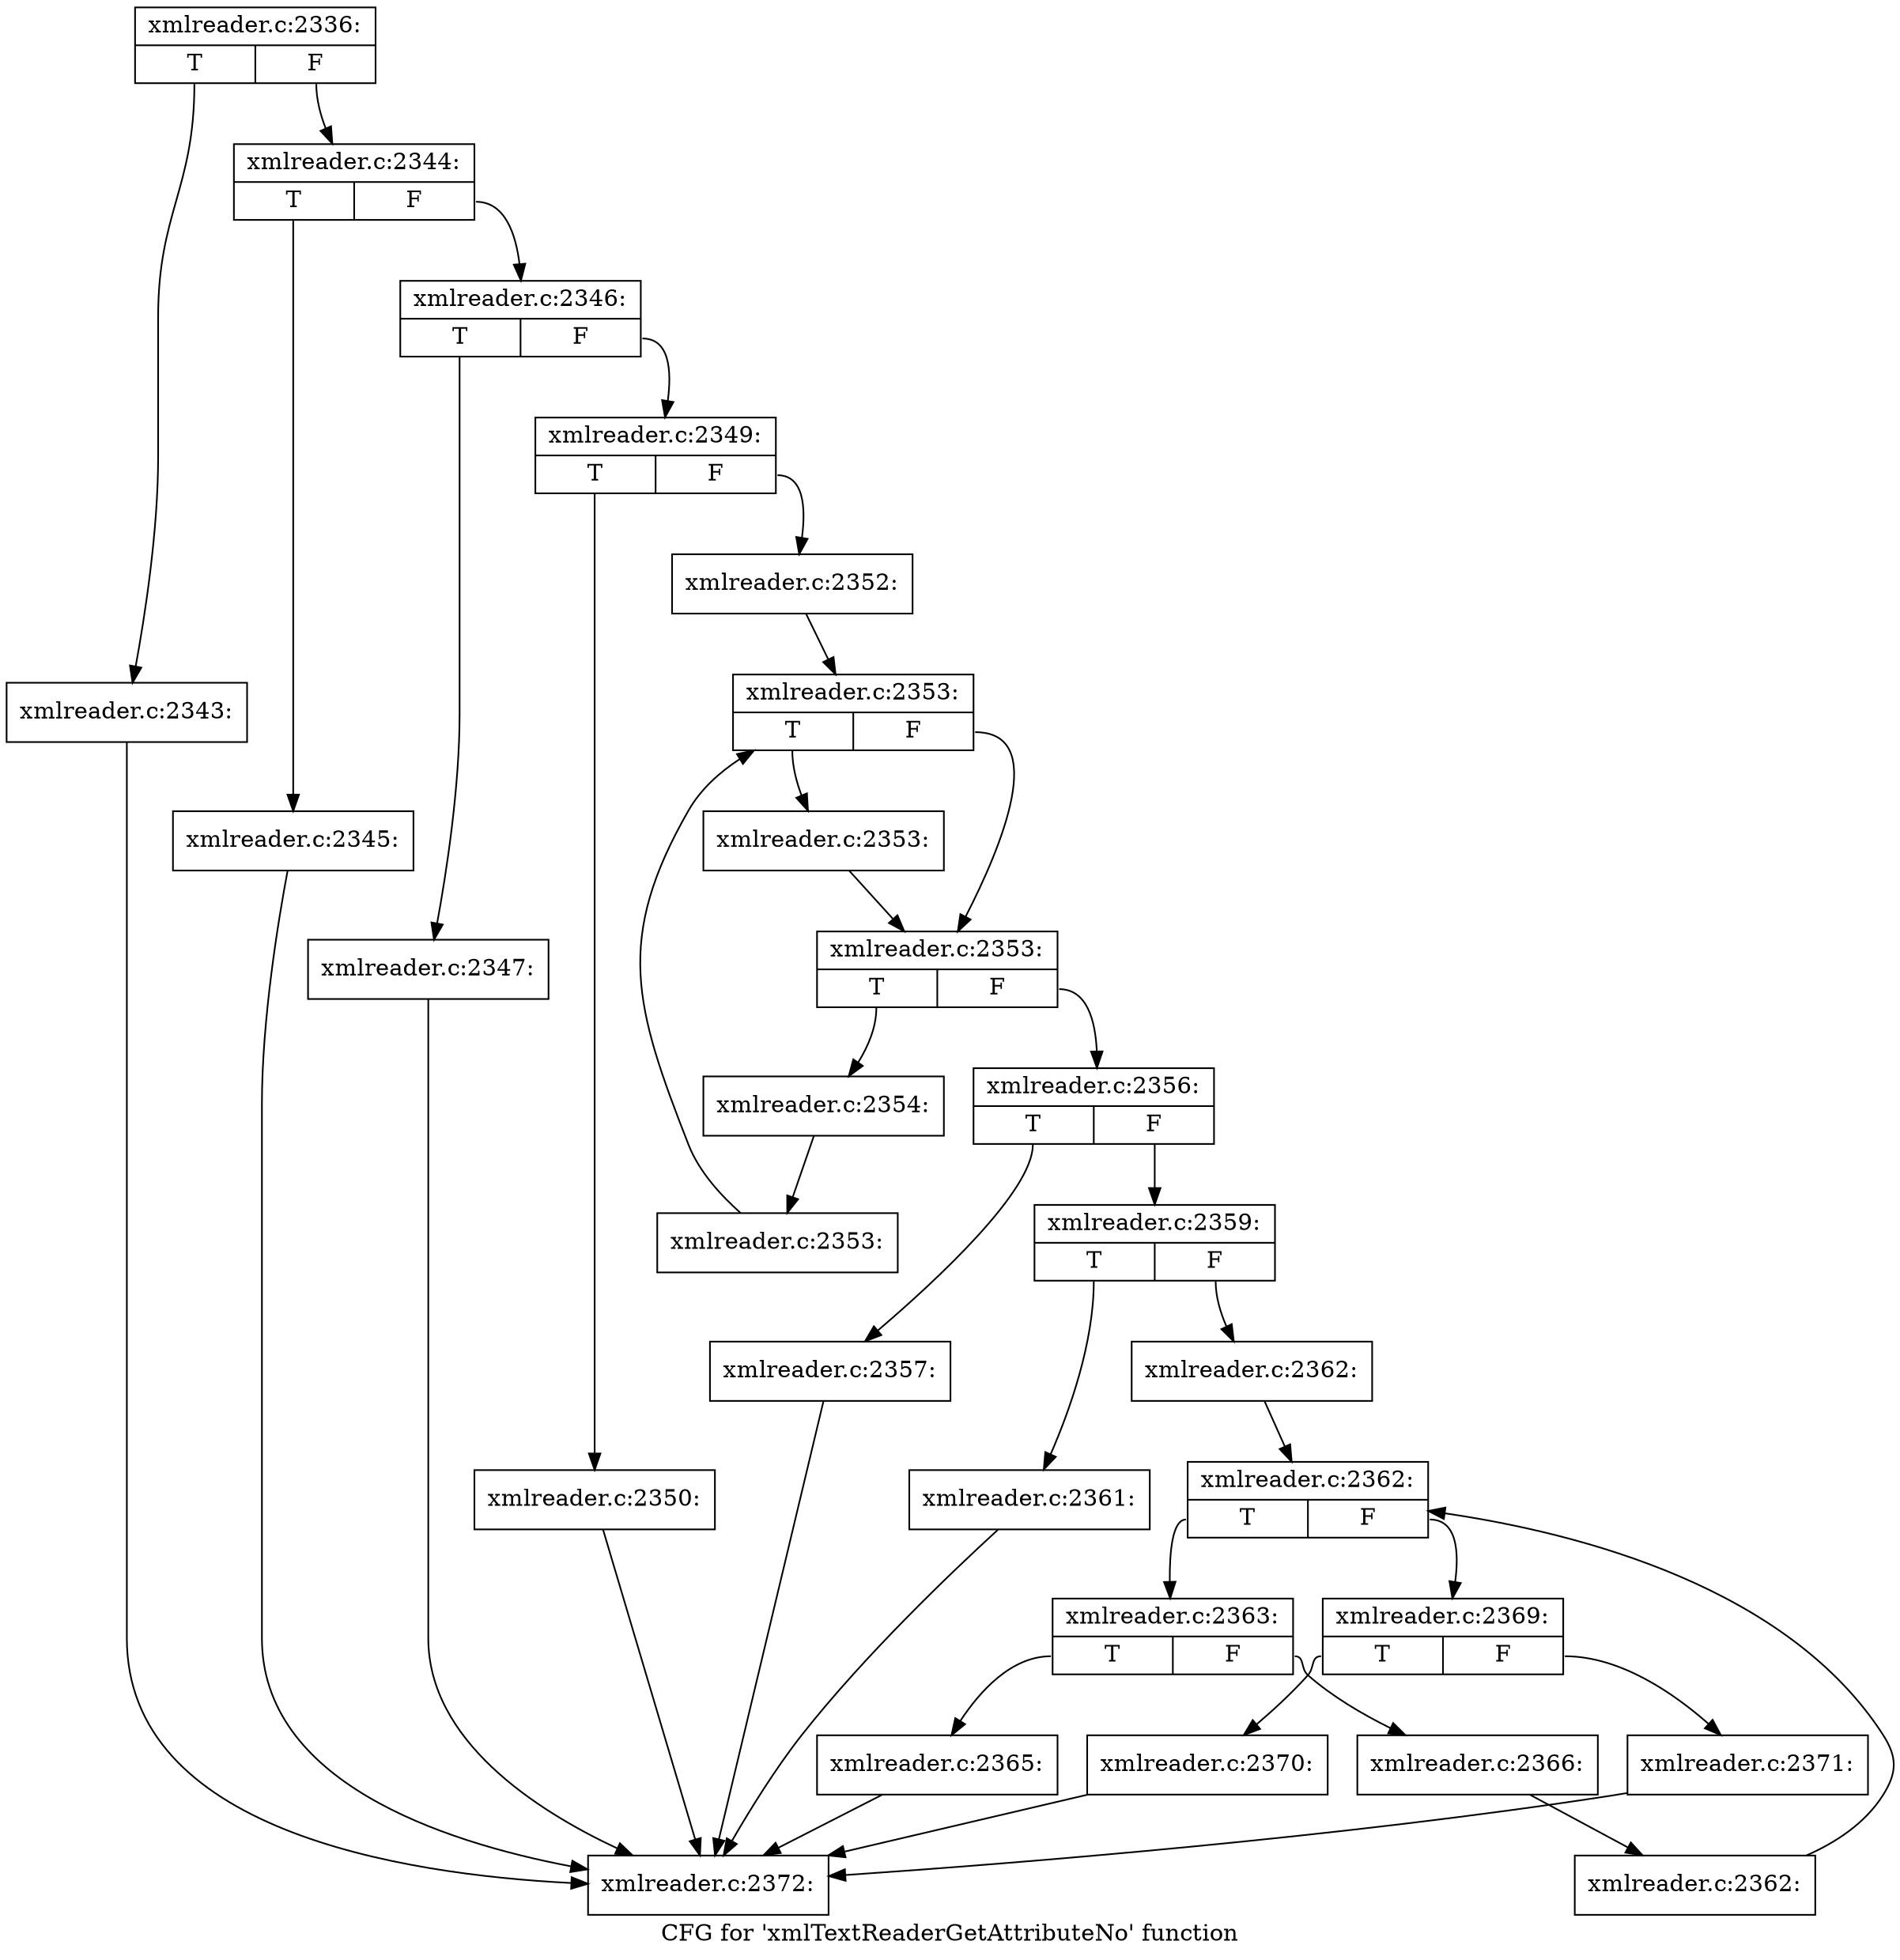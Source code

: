 digraph "CFG for 'xmlTextReaderGetAttributeNo' function" {
	label="CFG for 'xmlTextReaderGetAttributeNo' function";

	Node0x4730ea0 [shape=record,label="{xmlreader.c:2336:|{<s0>T|<s1>F}}"];
	Node0x4730ea0:s0 -> Node0x4737ba0;
	Node0x4730ea0:s1 -> Node0x4737bf0;
	Node0x4737ba0 [shape=record,label="{xmlreader.c:2343:}"];
	Node0x4737ba0 -> Node0x4732200;
	Node0x4737bf0 [shape=record,label="{xmlreader.c:2344:|{<s0>T|<s1>F}}"];
	Node0x4737bf0:s0 -> Node0x4738050;
	Node0x4737bf0:s1 -> Node0x47380a0;
	Node0x4738050 [shape=record,label="{xmlreader.c:2345:}"];
	Node0x4738050 -> Node0x4732200;
	Node0x47380a0 [shape=record,label="{xmlreader.c:2346:|{<s0>T|<s1>F}}"];
	Node0x47380a0:s0 -> Node0x4738630;
	Node0x47380a0:s1 -> Node0x4738680;
	Node0x4738630 [shape=record,label="{xmlreader.c:2347:}"];
	Node0x4738630 -> Node0x4732200;
	Node0x4738680 [shape=record,label="{xmlreader.c:2349:|{<s0>T|<s1>F}}"];
	Node0x4738680:s0 -> Node0x4738c10;
	Node0x4738680:s1 -> Node0x4738c60;
	Node0x4738c10 [shape=record,label="{xmlreader.c:2350:}"];
	Node0x4738c10 -> Node0x4732200;
	Node0x4738c60 [shape=record,label="{xmlreader.c:2352:}"];
	Node0x4738c60 -> Node0x4739820;
	Node0x4739820 [shape=record,label="{xmlreader.c:2353:|{<s0>T|<s1>F}}"];
	Node0x4739820:s0 -> Node0x4739bd0;
	Node0x4739820:s1 -> Node0x4739b80;
	Node0x4739bd0 [shape=record,label="{xmlreader.c:2353:}"];
	Node0x4739bd0 -> Node0x4739b80;
	Node0x4739b80 [shape=record,label="{xmlreader.c:2353:|{<s0>T|<s1>F}}"];
	Node0x4739b80:s0 -> Node0x4739b00;
	Node0x4739b80:s1 -> Node0x4739680;
	Node0x4739b00 [shape=record,label="{xmlreader.c:2354:}"];
	Node0x4739b00 -> Node0x4739a70;
	Node0x4739a70 [shape=record,label="{xmlreader.c:2353:}"];
	Node0x4739a70 -> Node0x4739820;
	Node0x4739680 [shape=record,label="{xmlreader.c:2356:|{<s0>T|<s1>F}}"];
	Node0x4739680:s0 -> Node0x473a780;
	Node0x4739680:s1 -> Node0x473a7d0;
	Node0x473a780 [shape=record,label="{xmlreader.c:2357:}"];
	Node0x473a780 -> Node0x4732200;
	Node0x473a7d0 [shape=record,label="{xmlreader.c:2359:|{<s0>T|<s1>F}}"];
	Node0x473a7d0:s0 -> Node0x473b280;
	Node0x473a7d0:s1 -> Node0x473b2d0;
	Node0x473b280 [shape=record,label="{xmlreader.c:2361:}"];
	Node0x473b280 -> Node0x4732200;
	Node0x473b2d0 [shape=record,label="{xmlreader.c:2362:}"];
	Node0x473b2d0 -> Node0x473b780;
	Node0x473b780 [shape=record,label="{xmlreader.c:2362:|{<s0>T|<s1>F}}"];
	Node0x473b780:s0 -> Node0x473ba60;
	Node0x473b780:s1 -> Node0x473b6f0;
	Node0x473ba60 [shape=record,label="{xmlreader.c:2363:|{<s0>T|<s1>F}}"];
	Node0x473ba60:s0 -> Node0x473bfc0;
	Node0x473ba60:s1 -> Node0x473c010;
	Node0x473bfc0 [shape=record,label="{xmlreader.c:2365:}"];
	Node0x473bfc0 -> Node0x4732200;
	Node0x473c010 [shape=record,label="{xmlreader.c:2366:}"];
	Node0x473c010 -> Node0x473b9d0;
	Node0x473b9d0 [shape=record,label="{xmlreader.c:2362:}"];
	Node0x473b9d0 -> Node0x473b780;
	Node0x473b6f0 [shape=record,label="{xmlreader.c:2369:|{<s0>T|<s1>F}}"];
	Node0x473b6f0:s0 -> Node0x473d030;
	Node0x473b6f0:s1 -> Node0x473d750;
	Node0x473d030 [shape=record,label="{xmlreader.c:2370:}"];
	Node0x473d030 -> Node0x4732200;
	Node0x473d750 [shape=record,label="{xmlreader.c:2371:}"];
	Node0x473d750 -> Node0x4732200;
	Node0x4732200 [shape=record,label="{xmlreader.c:2372:}"];
}
